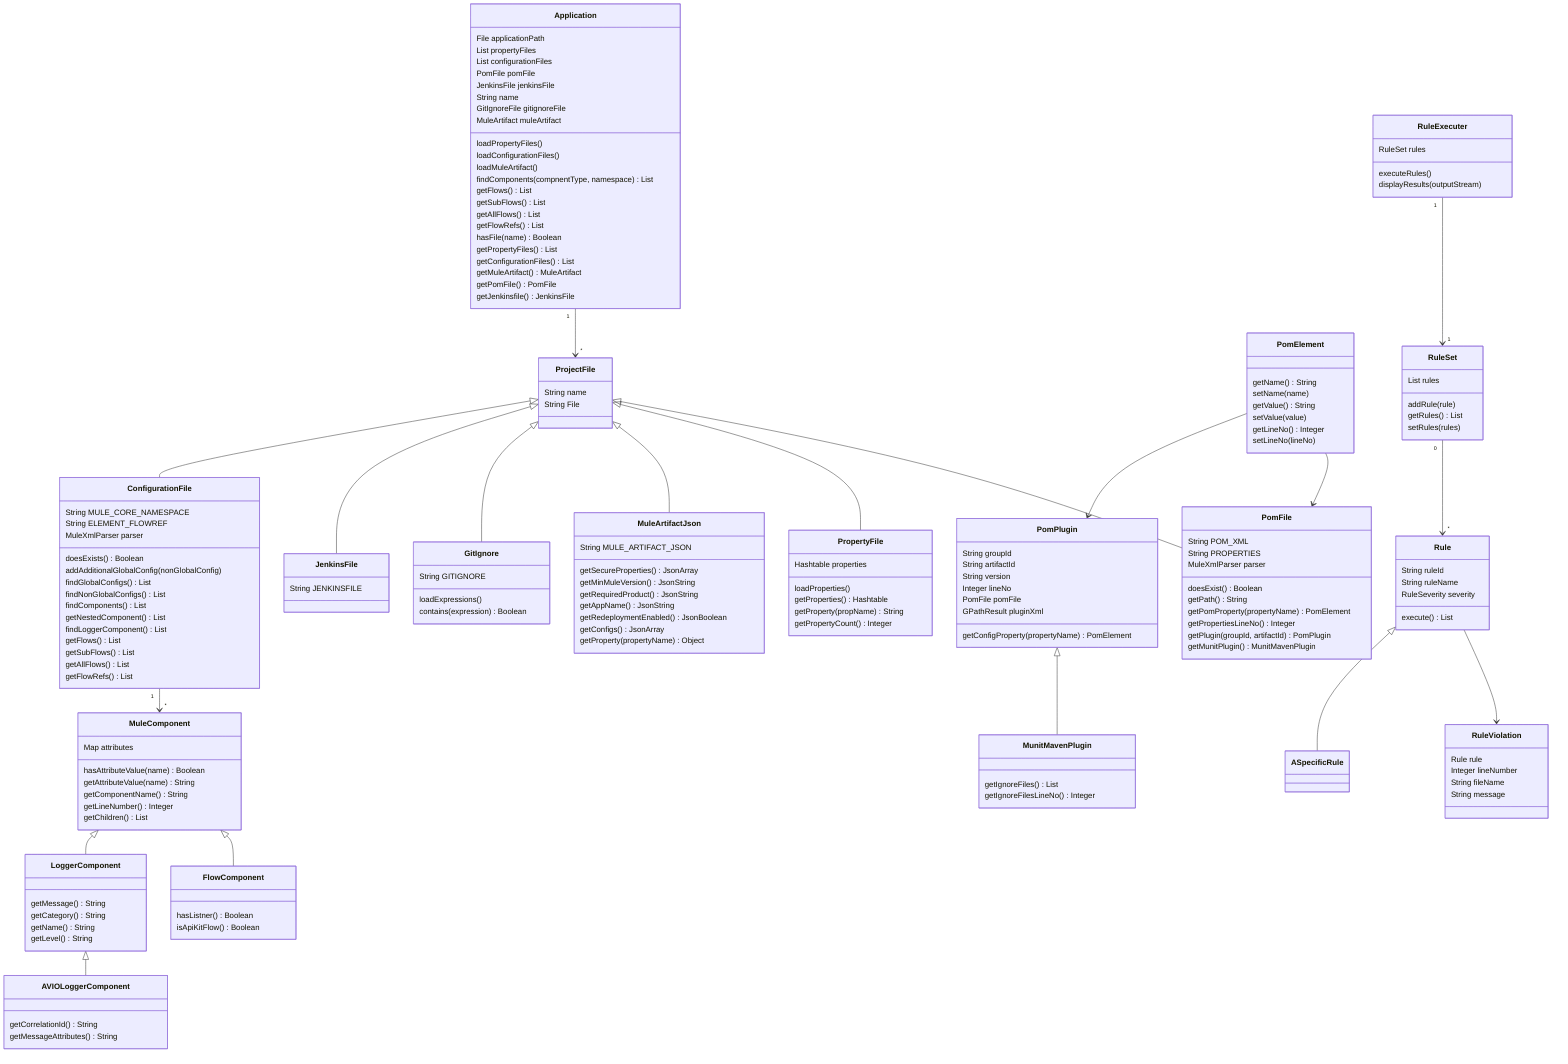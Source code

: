 classDiagram
	class Application{
        File applicationPath
        List<PropertyFile> propertyFiles
        List<ConfigurationFile> configurationFiles
        PomFile pomFile
        JenkinsFile jenkinsFile
        String name
        GitIgnoreFile gitignoreFile
        MuleArtifact muleArtifact
        loadPropertyFiles()
        loadConfigurationFiles()
        loadMuleArtifact()
        findComponents(compnentType, namespace) List<MuleComponent>
        getFlows() List<FlowComponent>
        getSubFlows() List<FlowComponent>
        getAllFlows() List<FlowComponent>
        getFlowRefs() List<MuleComponent>
        hasFile(name) Boolean
        getPropertyFiles() List<PropertyFile>
        getConfigurationFiles() List<ConfigurationFile>
        getMuleArtifact() MuleArtifact
        getPomFile() PomFile
        getJenkinsfile() JenkinsFile

    }
    Application "1" --> "*" ProjectFile
    class ProjectFile{
        String name
        String File
    }
    ProjectFile <|-- PomFile
    class PomFile {
		String POM_XML
		String PROPERTIES
		MuleXmlParser parser
		doesExist() Boolean
		getPath() String
		getPomProperty(propertyName) PomElement
		getPropertiesLineNo() Integer
		getPlugin(groupId, artifactId) PomPlugin
		getMunitPlugin() MunitMavenPlugin
    }
    ProjectFile <|-- PropertyFile
    class PropertyFile {
        Hashtable<Object, Object> properties
        loadProperties()
        getProperties() Hashtable<Object, Object>
        getProperty(propName) String
        getPropertyCount() Integer
    }
    ProjectFile <|-- MuleArtifactJson
    class MuleArtifactJson {
		String MULE_ARTIFACT_JSON
		getSecureProperties() JsonArray
		getMinMuleVersion() JsonString
		getRequiredProduct() JsonString
		getAppName() JsonString
		getRedeploymentEnabled() JsonBoolean
		getConfigs() JsonArray
		getProperty(propertyName) Object
    }
    ProjectFile <|-- GitIgnore
    class GitIgnore {
		String GITIGNORE
		loadExpressions()
        contains(expression) Boolean
    }
    ProjectFile <|-- JenkinsFile
    class JenkinsFile {
		String JENKINSFILE
	}

    ProjectFile <|-- ConfigurationFile
    class ConfigurationFile{
		String MULE_CORE_NAMESPACE
		String ELEMENT_FLOWREF
		MuleXmlParser parser
		doesExists() Boolean
		addAdditionalGlobalConfig(nonGlobalConfig)
		findGlobalConfigs() List<MuleComponent>
		findNonGlobalConfigs() List<MuleComponent>
		findComponents() List<MuleComponent>
		getNestedComponent() List<MuleComponent>
		findLoggerComponent() List<LoggerComponent>
        getFlows() List<FlowComponent>
        getSubFlows() List<FlowComponent>
        getAllFlows() List<FlowComponent>
        getFlowRefs() List<MuleComponent>
    }

    ConfigurationFile "1" --> "*" MuleComponent
    class MuleComponent{
        Map<String, String> attributes
        hasAttributeValue(name) Boolean
        getAttributeValue(name) String
        getComponentName() String
        getLineNumber() Integer
        getChildren() List<MuleComponent>
    }
    MuleComponent <|-- FlowComponent
    class FlowComponent{
		hasListner() Boolean
		isApiKitFlow() Boolean
    }
    MuleComponent <|-- LoggerComponent
    class LoggerComponent{
        getMessage() String
        getCategory() String
        getName() String
        getLevel() String
    }
    LoggerComponent <|-- AVIOLoggerComponent
    class AVIOLoggerComponent{
        getCorrelationId() String
        getMessageAttributes() String
    }
    PomPlugin <|-- MunitMavenPlugin
    class MunitMavenPlugin {
		getIgnoreFiles() List<String>
		getIgnoreFilesLineNo() Integer
    }
	class PomPlugin {
		String groupId
		String artifactId
		String version
		Integer lineNo
		PomFile pomFile
		GPathResult pluginXml
		getConfigProperty(propertyName) PomElement

	}
	PomElement --> PomFile
    PomElement --> PomPlugin
	class PomElement {
		getName() String
		setName(name)
		getValue() String
		setValue(value)
		getLineNo() Integer
		setLineNo(lineNo)
	}



    class RuleExecuter {
        RuleSet rules
        executeRules()
        displayResults(outputStream)
    }

    RuleExecuter "1" --> "1" RuleSet
    class RuleSet {
		List<Rule> rules
		addRule(rule)
		getRules() List<Rule>
		setRules(rules)
    }
    RuleSet "0" --> "*" Rule
    class Rule{
        String ruleId
        String ruleName
        RuleSeverity severity
        execute() List<RuleViolation>
    }
    Rule --> RuleViolation
    class RuleViolation{
        Rule rule
        Integer lineNumber
        String fileName
        String message
    }
    Rule <|-- ASpecificRule
    class ASpecificRule {

    }